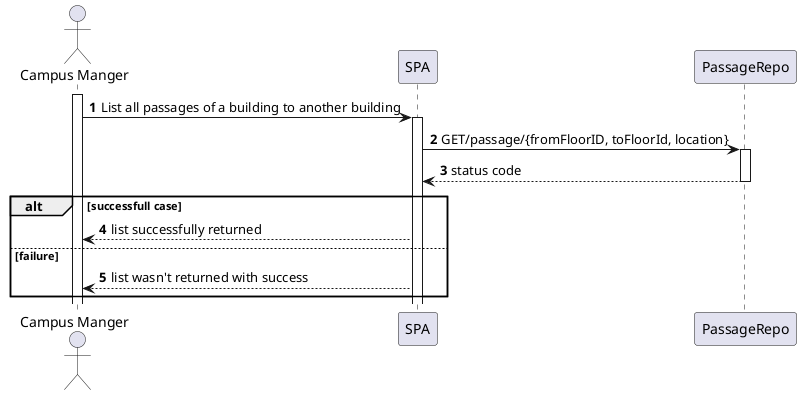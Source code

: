 @startuml
autonumber

Actor "Campus Manger" as User
activate User
User -> SPA : List all passages of a building to another building
activate SPA


SPA -> PassageRepo : GET/passage/{fromFloorID, toFloorId, location}
activate PassageRepo

PassageRepo --> SPA : status code
deactivate PassageRepo

alt successfull case
    SPA --> User : list successfully returned
else failure
    SPA --> User : list wasn't returned with success
end



@enduml